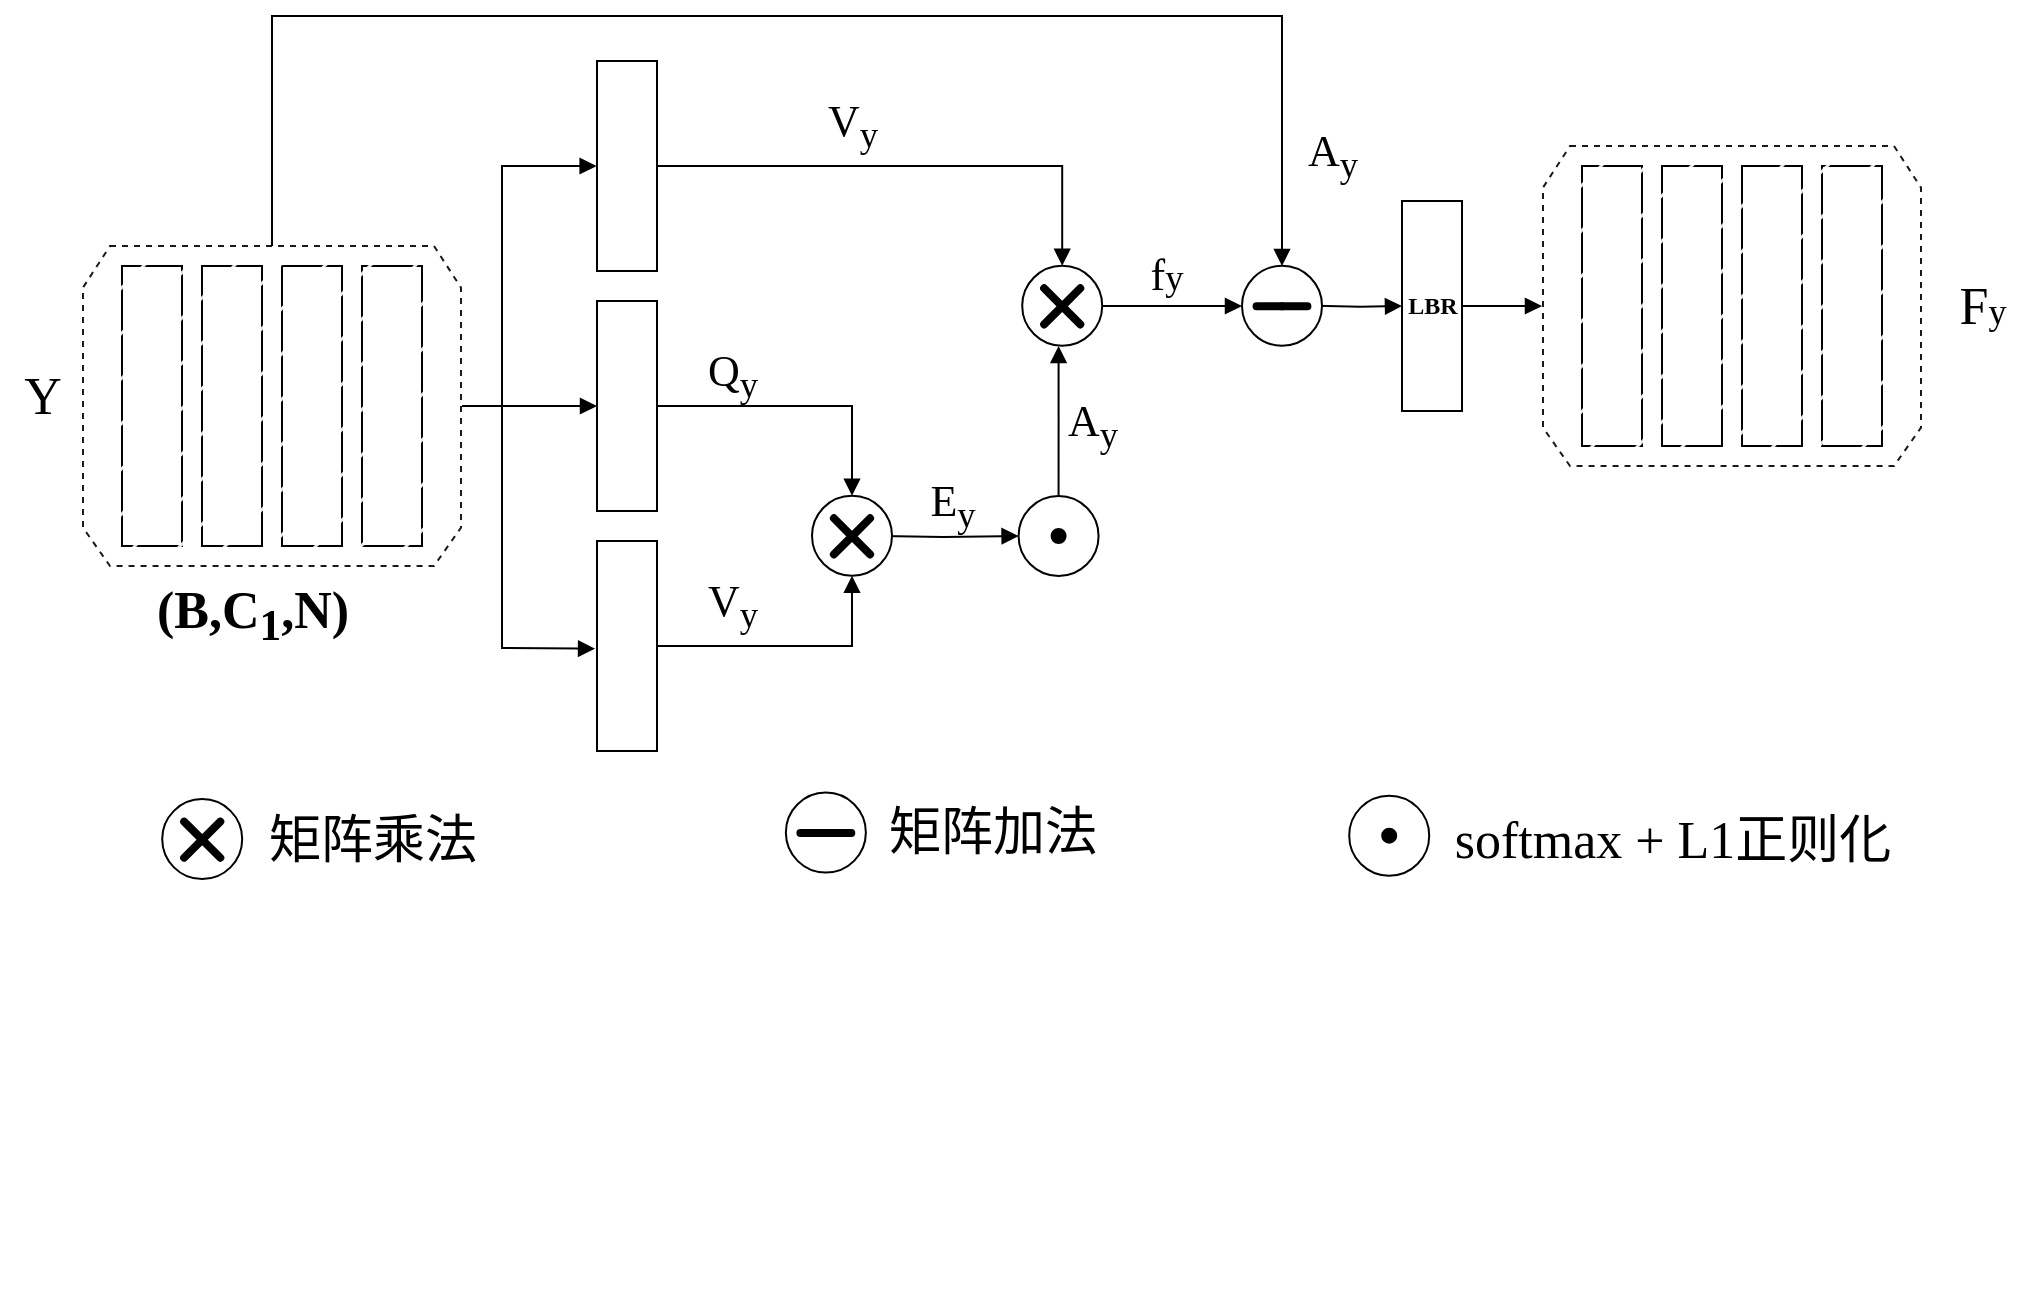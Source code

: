 <mxfile version="20.8.17" type="github">
  <diagram name="第 1 页" id="1EB3_0H8YYV8rfO5gori">
    <mxGraphModel dx="1500" dy="789" grid="1" gridSize="10" guides="1" tooltips="1" connect="1" arrows="1" fold="1" page="1" pageScale="1" pageWidth="827" pageHeight="1169" math="0" shadow="0">
      <root>
        <mxCell id="0" />
        <mxCell id="1" parent="0" />
        <mxCell id="-kPq2Exw5MDwtVTnVc70-168" value="" style="group" parent="1" vertex="1" connectable="0">
          <mxGeometry x="260" y="290" width="1015" height="648.428" as="geometry" />
        </mxCell>
        <mxCell id="y4W07gEEPv4VkjId5-DS-26" value="" style="edgeStyle=none;rounded=0;orthogonalLoop=1;jettySize=auto;html=1;startArrow=none;startFill=0;endArrow=block;endFill=1;fontFamily=Times New Roman;" parent="-kPq2Exw5MDwtVTnVc70-168" target="y4W07gEEPv4VkjId5-DS-14" edge="1">
          <mxGeometry relative="1" as="geometry">
            <mxPoint x="270" y="195" as="sourcePoint" />
            <Array as="points">
              <mxPoint x="230" y="195" />
            </Array>
          </mxGeometry>
        </mxCell>
        <mxCell id="-kPq2Exw5MDwtVTnVc70-380" style="edgeStyle=orthogonalEdgeStyle;rounded=0;orthogonalLoop=1;jettySize=auto;html=1;entryX=0.5;entryY=0;entryDx=0;entryDy=0;fontFamily=宋体;fontSize=26;endArrow=block;endFill=1;" parent="-kPq2Exw5MDwtVTnVc70-168" source="y4W07gEEPv4VkjId5-DS-14" target="-kPq2Exw5MDwtVTnVc70-170" edge="1">
          <mxGeometry relative="1" as="geometry" />
        </mxCell>
        <mxCell id="y4W07gEEPv4VkjId5-DS-14" value="" style="verticalLabelPosition=bottom;verticalAlign=top;html=1;shape=mxgraph.basic.rect;fillColor2=none;strokeWidth=1;size=20;indent=5;fillStyle=auto;rotation=90;fontFamily=Times New Roman;" parent="-kPq2Exw5MDwtVTnVc70-168" vertex="1">
          <mxGeometry x="260" y="180" width="105" height="30" as="geometry" />
        </mxCell>
        <mxCell id="y4W07gEEPv4VkjId5-DS-24" value="" style="verticalLabelPosition=bottom;verticalAlign=top;html=1;shape=mxgraph.basic.rect;fillColor2=none;strokeWidth=1;size=20;indent=5;fillStyle=auto;rotation=90;fontFamily=Times New Roman;" parent="-kPq2Exw5MDwtVTnVc70-168" vertex="1">
          <mxGeometry x="260" y="300" width="105" height="30" as="geometry" />
        </mxCell>
        <mxCell id="y4W07gEEPv4VkjId5-DS-25" value="" style="verticalLabelPosition=bottom;verticalAlign=top;html=1;shape=mxgraph.basic.rect;fillColor2=none;strokeWidth=1;size=20;indent=5;fillStyle=auto;rotation=90;fontFamily=Times New Roman;" parent="-kPq2Exw5MDwtVTnVc70-168" vertex="1">
          <mxGeometry x="260" y="60" width="105" height="30" as="geometry" />
        </mxCell>
        <mxCell id="y4W07gEEPv4VkjId5-DS-27" value="" style="edgeStyle=none;orthogonalLoop=1;jettySize=auto;html=1;rounded=0;startArrow=none;startFill=0;endArrow=block;endFill=1;exitX=0.853;exitY=0.5;exitDx=0;exitDy=0;exitPerimeter=0;entryX=0.5;entryY=1.006;entryDx=0;entryDy=0;entryPerimeter=0;fontFamily=Times New Roman;" parent="-kPq2Exw5MDwtVTnVc70-168" source="y4W07gEEPv4VkjId5-DS-11" target="y4W07gEEPv4VkjId5-DS-25" edge="1">
          <mxGeometry width="80" relative="1" as="geometry">
            <mxPoint x="240" y="195" as="sourcePoint" />
            <mxPoint x="290" y="40" as="targetPoint" />
            <Array as="points">
              <mxPoint x="250" y="195" />
              <mxPoint x="250" y="75" />
            </Array>
          </mxGeometry>
        </mxCell>
        <mxCell id="y4W07gEEPv4VkjId5-DS-28" value="" style="edgeStyle=none;orthogonalLoop=1;jettySize=auto;html=1;rounded=0;startArrow=none;startFill=0;endArrow=block;endFill=1;exitX=0.852;exitY=0.5;exitDx=0;exitDy=0;exitPerimeter=0;entryX=0.513;entryY=1.032;entryDx=0;entryDy=0;entryPerimeter=0;fontFamily=Times New Roman;" parent="-kPq2Exw5MDwtVTnVc70-168" source="y4W07gEEPv4VkjId5-DS-11" target="y4W07gEEPv4VkjId5-DS-24" edge="1">
          <mxGeometry width="80" relative="1" as="geometry">
            <mxPoint x="230" y="194" as="sourcePoint" />
            <mxPoint x="290" y="320" as="targetPoint" />
            <Array as="points">
              <mxPoint x="250" y="195" />
              <mxPoint x="250" y="316" />
            </Array>
          </mxGeometry>
        </mxCell>
        <mxCell id="-kPq2Exw5MDwtVTnVc70-54" style="edgeStyle=orthogonalEdgeStyle;rounded=0;orthogonalLoop=1;jettySize=auto;html=1;entryX=0.5;entryY=0;entryDx=0;entryDy=0;endArrow=block;endFill=1;fontFamily=Times New Roman;" parent="-kPq2Exw5MDwtVTnVc70-168" source="y4W07gEEPv4VkjId5-DS-25" target="-kPq2Exw5MDwtVTnVc70-364" edge="1">
          <mxGeometry relative="1" as="geometry">
            <mxPoint x="528.29" y="125" as="targetPoint" />
          </mxGeometry>
        </mxCell>
        <mxCell id="-kPq2Exw5MDwtVTnVc70-42" value="" style="edgeStyle=orthogonalEdgeStyle;rounded=0;orthogonalLoop=1;jettySize=auto;html=1;endArrow=block;endFill=1;entryX=0.5;entryY=1;entryDx=0;entryDy=0;fontFamily=Times New Roman;" parent="-kPq2Exw5MDwtVTnVc70-168" source="y4W07gEEPv4VkjId5-DS-24" target="-kPq2Exw5MDwtVTnVc70-170" edge="1">
          <mxGeometry relative="1" as="geometry">
            <mxPoint x="420" y="280" as="targetPoint" />
          </mxGeometry>
        </mxCell>
        <mxCell id="-kPq2Exw5MDwtVTnVc70-46" value="" style="group;fontFamily=Times New Roman;" parent="-kPq2Exw5MDwtVTnVc70-168" vertex="1" connectable="0">
          <mxGeometry x="500.004" y="231.714" width="56.569" height="56.569" as="geometry" />
        </mxCell>
        <mxCell id="y4W07gEEPv4VkjId5-DS-44" style="edgeStyle=none;rounded=0;orthogonalLoop=1;jettySize=auto;html=1;exitX=0;exitY=1;exitDx=0;exitDy=0;strokeWidth=3;fontColor=#ffffff;startArrow=none;startFill=0;endArrow=none;endFill=0;fontFamily=Times New Roman;" parent="-kPq2Exw5MDwtVTnVc70-46" edge="1">
          <mxGeometry relative="1" as="geometry">
            <mxPoint x="17.072" y="39.499" as="targetPoint" />
            <Array as="points" />
            <mxPoint x="17.072" y="39.499" as="sourcePoint" />
          </mxGeometry>
        </mxCell>
        <mxCell id="-kPq2Exw5MDwtVTnVc70-16" value="" style="ellipse;whiteSpace=wrap;html=1;fillStyle=auto;strokeColor=#000000;fillColor=#ffffff;rotation=45;fontFamily=Times New Roman;" parent="-kPq2Exw5MDwtVTnVc70-46" vertex="1">
          <mxGeometry x="8.284" y="8.284" width="40" height="40" as="geometry" />
        </mxCell>
        <mxCell id="-kPq2Exw5MDwtVTnVc70-17" style="edgeStyle=none;rounded=0;orthogonalLoop=1;jettySize=auto;html=1;exitX=1;exitY=0;exitDx=0;exitDy=0;strokeWidth=3;fontColor=#ffffff;startArrow=none;startFill=0;endArrow=none;endFill=0;fontFamily=Times New Roman;" parent="-kPq2Exw5MDwtVTnVc70-46" source="-kPq2Exw5MDwtVTnVc70-16" target="-kPq2Exw5MDwtVTnVc70-16" edge="1">
          <mxGeometry relative="1" as="geometry" />
        </mxCell>
        <mxCell id="-kPq2Exw5MDwtVTnVc70-18" style="edgeStyle=none;rounded=0;orthogonalLoop=1;jettySize=auto;html=1;exitX=1;exitY=0;exitDx=0;exitDy=0;strokeWidth=3;fontColor=#ffffff;startArrow=none;startFill=0;endArrow=none;endFill=0;fontFamily=Times New Roman;" parent="-kPq2Exw5MDwtVTnVc70-46" source="-kPq2Exw5MDwtVTnVc70-16" target="-kPq2Exw5MDwtVTnVc70-16" edge="1">
          <mxGeometry relative="1" as="geometry" />
        </mxCell>
        <mxCell id="-kPq2Exw5MDwtVTnVc70-19" style="edgeStyle=none;rounded=0;orthogonalLoop=1;jettySize=auto;html=1;exitX=0;exitY=1;exitDx=0;exitDy=0;strokeWidth=3;fontColor=#ffffff;startArrow=none;startFill=0;endArrow=none;endFill=0;fontFamily=Times New Roman;" parent="-kPq2Exw5MDwtVTnVc70-46" source="-kPq2Exw5MDwtVTnVc70-16" target="-kPq2Exw5MDwtVTnVc70-16" edge="1">
          <mxGeometry relative="1" as="geometry">
            <mxPoint x="108.57" y="-25.43" as="targetPoint" />
            <Array as="points" />
          </mxGeometry>
        </mxCell>
        <mxCell id="-kPq2Exw5MDwtVTnVc70-20" style="edgeStyle=none;rounded=1;orthogonalLoop=1;jettySize=auto;html=1;entryX=0;entryY=1;entryDx=0;entryDy=0;strokeWidth=3;fontColor=#ffffff;startArrow=none;startFill=0;endArrow=none;endFill=0;fontFamily=Times New Roman;" parent="-kPq2Exw5MDwtVTnVc70-46" source="-kPq2Exw5MDwtVTnVc70-16" target="-kPq2Exw5MDwtVTnVc70-16" edge="1">
          <mxGeometry relative="1" as="geometry" />
        </mxCell>
        <mxCell id="-kPq2Exw5MDwtVTnVc70-44" value="" style="ellipse;whiteSpace=wrap;html=1;aspect=fixed;fillColor=#000000;fontFamily=Times New Roman;" parent="-kPq2Exw5MDwtVTnVc70-46" vertex="1">
          <mxGeometry x="24.786" y="24.786" width="7" height="7" as="geometry" />
        </mxCell>
        <mxCell id="-kPq2Exw5MDwtVTnVc70-52" value="" style="edgeStyle=orthogonalEdgeStyle;rounded=0;orthogonalLoop=1;jettySize=auto;html=1;endArrow=block;endFill=1;entryX=0.5;entryY=1;entryDx=0;entryDy=0;fontFamily=Times New Roman;" parent="-kPq2Exw5MDwtVTnVc70-168" source="-kPq2Exw5MDwtVTnVc70-16" edge="1">
          <mxGeometry relative="1" as="geometry">
            <mxPoint x="528.29" y="165" as="targetPoint" />
          </mxGeometry>
        </mxCell>
        <mxCell id="-kPq2Exw5MDwtVTnVc70-53" value="" style="edgeStyle=orthogonalEdgeStyle;rounded=0;orthogonalLoop=1;jettySize=auto;html=1;endArrow=block;endFill=1;entryX=0;entryY=1;entryDx=0;entryDy=0;fontFamily=Times New Roman;" parent="-kPq2Exw5MDwtVTnVc70-168" target="-kPq2Exw5MDwtVTnVc70-16" edge="1">
          <mxGeometry relative="1" as="geometry">
            <mxPoint x="440.0" y="259.999" as="sourcePoint" />
            <mxPoint x="500" y="260" as="targetPoint" />
          </mxGeometry>
        </mxCell>
        <mxCell id="-kPq2Exw5MDwtVTnVc70-67" style="edgeStyle=orthogonalEdgeStyle;rounded=0;orthogonalLoop=1;jettySize=auto;html=1;endArrow=block;endFill=1;fontFamily=Times New Roman;" parent="-kPq2Exw5MDwtVTnVc70-168" edge="1">
          <mxGeometry relative="1" as="geometry">
            <mxPoint x="620" y="145" as="targetPoint" />
            <mxPoint x="548.29" y="145" as="sourcePoint" />
          </mxGeometry>
        </mxCell>
        <mxCell id="-kPq2Exw5MDwtVTnVc70-73" value="" style="group;fillColor=#FFFFFF;fontFamily=Times New Roman;" parent="-kPq2Exw5MDwtVTnVc70-168" vertex="1" connectable="0">
          <mxGeometry x="690" y="92.5" width="50" height="105" as="geometry" />
        </mxCell>
        <mxCell id="-kPq2Exw5MDwtVTnVc70-69" value="" style="verticalLabelPosition=bottom;verticalAlign=top;html=1;shape=mxgraph.basic.rect;fillColor2=none;strokeWidth=1;size=20;indent=5;fillStyle=auto;rotation=90;fontFamily=Times New Roman;" parent="-kPq2Exw5MDwtVTnVc70-73" vertex="1">
          <mxGeometry x="-27.5" y="37.5" width="105" height="30" as="geometry" />
        </mxCell>
        <mxCell id="-kPq2Exw5MDwtVTnVc70-72" value="&lt;b&gt;LBR&lt;/b&gt;" style="text;html=1;align=center;verticalAlign=middle;resizable=0;points=[];autosize=1;strokeColor=none;fillColor=none;fontFamily=Times New Roman;" parent="-kPq2Exw5MDwtVTnVc70-73" vertex="1">
          <mxGeometry y="37.36" width="50" height="30" as="geometry" />
        </mxCell>
        <mxCell id="-kPq2Exw5MDwtVTnVc70-74" style="edgeStyle=orthogonalEdgeStyle;rounded=0;orthogonalLoop=1;jettySize=auto;html=1;endArrow=block;endFill=1;fontFamily=Times New Roman;" parent="-kPq2Exw5MDwtVTnVc70-168" target="-kPq2Exw5MDwtVTnVc70-69" edge="1">
          <mxGeometry relative="1" as="geometry">
            <mxPoint x="657.143" y="144.858" as="sourcePoint" />
          </mxGeometry>
        </mxCell>
        <mxCell id="-kPq2Exw5MDwtVTnVc70-75" value="" style="group;fontFamily=Times New Roman;" parent="-kPq2Exw5MDwtVTnVc70-168" vertex="1" connectable="0">
          <mxGeometry y="115" width="270" height="160" as="geometry" />
        </mxCell>
        <mxCell id="y4W07gEEPv4VkjId5-DS-1" value="" style="rounded=0;whiteSpace=wrap;html=1;strokeColor=#000000;fontFamily=Times New Roman;" parent="-kPq2Exw5MDwtVTnVc70-75" vertex="1">
          <mxGeometry x="60" y="10" width="30" height="140" as="geometry" />
        </mxCell>
        <mxCell id="y4W07gEEPv4VkjId5-DS-2" value="" style="rounded=0;whiteSpace=wrap;html=1;strokeColor=#000000;fontFamily=Times New Roman;" parent="-kPq2Exw5MDwtVTnVc70-75" vertex="1">
          <mxGeometry x="100" y="10" width="30" height="140" as="geometry" />
        </mxCell>
        <mxCell id="y4W07gEEPv4VkjId5-DS-3" value="" style="rounded=0;whiteSpace=wrap;html=1;strokeColor=#000000;fontFamily=Times New Roman;" parent="-kPq2Exw5MDwtVTnVc70-75" vertex="1">
          <mxGeometry x="140" y="10" width="30" height="140" as="geometry" />
        </mxCell>
        <mxCell id="y4W07gEEPv4VkjId5-DS-4" value="" style="rounded=0;whiteSpace=wrap;html=1;strokeColor=#000000;fontFamily=Times New Roman;" parent="-kPq2Exw5MDwtVTnVc70-75" vertex="1">
          <mxGeometry x="180" y="10" width="30" height="140" as="geometry" />
        </mxCell>
        <mxCell id="y4W07gEEPv4VkjId5-DS-11" value="" style="verticalLabelPosition=bottom;verticalAlign=top;html=1;shape=mxgraph.basic.polygon;polyCoords=[[0.2,0],[0.8,0],[0.85,0.13],[0.85,0.88],[0.8,1],[0.2,1],[0.15,0.88],[0.15,0.13]];polyline=0;strokeColor=#000000;dashed=1;opacity=90;fillStyle=hatch;fontFamily=Times New Roman;" parent="-kPq2Exw5MDwtVTnVc70-75" vertex="1">
          <mxGeometry width="270" height="160" as="geometry" />
        </mxCell>
        <mxCell id="-kPq2Exw5MDwtVTnVc70-91" value="&lt;font style=&quot;font-size: 26px;&quot;&gt;Y&lt;/font&gt;" style="text;html=1;align=center;verticalAlign=middle;resizable=0;points=[];autosize=1;strokeColor=none;fillColor=none;fontSize=22;fontFamily=Times New Roman;" parent="-kPq2Exw5MDwtVTnVc70-75" vertex="1">
          <mxGeometry y="55" width="40" height="40" as="geometry" />
        </mxCell>
        <mxCell id="-kPq2Exw5MDwtVTnVc70-68" style="edgeStyle=orthogonalEdgeStyle;rounded=0;orthogonalLoop=1;jettySize=auto;html=1;entryX=0;entryY=0;entryDx=0;entryDy=0;endArrow=block;endFill=1;fontFamily=Times New Roman;" parent="-kPq2Exw5MDwtVTnVc70-168" source="y4W07gEEPv4VkjId5-DS-11" edge="1">
          <mxGeometry relative="1" as="geometry">
            <mxPoint x="640" y="125.0" as="targetPoint" />
            <Array as="points">
              <mxPoint x="135" />
              <mxPoint x="640" />
            </Array>
          </mxGeometry>
        </mxCell>
        <mxCell id="-kPq2Exw5MDwtVTnVc70-85" value="&lt;font style=&quot;font-size: 22px;&quot;&gt;V&lt;sub&gt;y&lt;/sub&gt;&lt;/font&gt;" style="text;html=1;align=center;verticalAlign=middle;resizable=0;points=[];autosize=1;strokeColor=none;fillColor=none;fontFamily=Times New Roman;" parent="-kPq2Exw5MDwtVTnVc70-168" vertex="1">
          <mxGeometry x="400" y="35" width="50" height="40" as="geometry" />
        </mxCell>
        <mxCell id="-kPq2Exw5MDwtVTnVc70-86" value="&lt;font style=&quot;font-size: 22px;&quot;&gt;Q&lt;sub&gt;y&lt;/sub&gt;&lt;/font&gt;" style="text;html=1;align=center;verticalAlign=middle;resizable=0;points=[];autosize=1;strokeColor=none;fillColor=none;fontFamily=Times New Roman;" parent="-kPq2Exw5MDwtVTnVc70-168" vertex="1">
          <mxGeometry x="340" y="160" width="50" height="40" as="geometry" />
        </mxCell>
        <mxCell id="-kPq2Exw5MDwtVTnVc70-87" value="&lt;font style=&quot;font-size: 22px;&quot;&gt;V&lt;sub&gt;y&lt;/sub&gt;&lt;/font&gt;" style="text;html=1;align=center;verticalAlign=middle;resizable=0;points=[];autosize=1;strokeColor=none;fillColor=none;fontFamily=Times New Roman;" parent="-kPq2Exw5MDwtVTnVc70-168" vertex="1">
          <mxGeometry x="340" y="275" width="50" height="40" as="geometry" />
        </mxCell>
        <mxCell id="-kPq2Exw5MDwtVTnVc70-88" value="E&lt;sub&gt;y&lt;/sub&gt;" style="text;html=1;align=center;verticalAlign=middle;resizable=0;points=[];autosize=1;strokeColor=none;fillColor=none;fontSize=22;fontFamily=Times New Roman;" parent="-kPq2Exw5MDwtVTnVc70-168" vertex="1">
          <mxGeometry x="450" y="225" width="50" height="40" as="geometry" />
        </mxCell>
        <mxCell id="-kPq2Exw5MDwtVTnVc70-89" value="A&lt;sub&gt;y&lt;/sub&gt;" style="text;html=1;align=center;verticalAlign=middle;resizable=0;points=[];autosize=1;strokeColor=none;fillColor=none;fontSize=22;fontFamily=Times New Roman;" parent="-kPq2Exw5MDwtVTnVc70-168" vertex="1">
          <mxGeometry x="520" y="185" width="50" height="40" as="geometry" />
        </mxCell>
        <mxCell id="-kPq2Exw5MDwtVTnVc70-90" value="f&lt;span style=&quot;font-size: 18.333px;&quot;&gt;y&lt;/span&gt;" style="text;html=1;align=center;verticalAlign=middle;resizable=0;points=[];autosize=1;strokeColor=none;fillColor=none;fontSize=22;fontFamily=Times New Roman;" parent="-kPq2Exw5MDwtVTnVc70-168" vertex="1">
          <mxGeometry x="561.57" y="110" width="40" height="40" as="geometry" />
        </mxCell>
        <mxCell id="-kPq2Exw5MDwtVTnVc70-102" value="&lt;b&gt;(B,C&lt;sub&gt;1&lt;/sub&gt;,N)&lt;/b&gt;" style="text;html=1;align=center;verticalAlign=middle;resizable=0;points=[];autosize=1;strokeColor=none;fillColor=none;fontSize=26;fontFamily=Times New Roman;" parent="-kPq2Exw5MDwtVTnVc70-168" vertex="1">
          <mxGeometry x="65" y="275" width="120" height="50" as="geometry" />
        </mxCell>
        <mxCell id="-kPq2Exw5MDwtVTnVc70-103" value="" style="group;fontFamily=Times New Roman;" parent="-kPq2Exw5MDwtVTnVc70-168" vertex="1" connectable="0">
          <mxGeometry x="730" y="65" width="285" height="160" as="geometry" />
        </mxCell>
        <mxCell id="-kPq2Exw5MDwtVTnVc70-76" value="" style="group;fontFamily=Times New Roman;" parent="-kPq2Exw5MDwtVTnVc70-103" vertex="1" connectable="0">
          <mxGeometry width="285" height="160" as="geometry" />
        </mxCell>
        <mxCell id="-kPq2Exw5MDwtVTnVc70-77" value="" style="rounded=0;whiteSpace=wrap;html=1;strokeColor=#000000;fontFamily=Times New Roman;" parent="-kPq2Exw5MDwtVTnVc70-76" vertex="1">
          <mxGeometry x="60" y="10" width="30" height="140" as="geometry" />
        </mxCell>
        <mxCell id="-kPq2Exw5MDwtVTnVc70-78" value="" style="rounded=0;whiteSpace=wrap;html=1;strokeColor=#000000;fontFamily=Times New Roman;" parent="-kPq2Exw5MDwtVTnVc70-76" vertex="1">
          <mxGeometry x="100" y="10" width="30" height="140" as="geometry" />
        </mxCell>
        <mxCell id="-kPq2Exw5MDwtVTnVc70-79" value="" style="rounded=0;whiteSpace=wrap;html=1;strokeColor=#000000;fontFamily=Times New Roman;" parent="-kPq2Exw5MDwtVTnVc70-76" vertex="1">
          <mxGeometry x="140" y="10" width="30" height="140" as="geometry" />
        </mxCell>
        <mxCell id="-kPq2Exw5MDwtVTnVc70-80" value="" style="rounded=0;whiteSpace=wrap;html=1;strokeColor=#000000;fontFamily=Times New Roman;" parent="-kPq2Exw5MDwtVTnVc70-76" vertex="1">
          <mxGeometry x="180" y="10" width="30" height="140" as="geometry" />
        </mxCell>
        <mxCell id="-kPq2Exw5MDwtVTnVc70-81" value="" style="verticalLabelPosition=bottom;verticalAlign=top;html=1;shape=mxgraph.basic.polygon;polyCoords=[[0.2,0],[0.8,0],[0.85,0.13],[0.85,0.88],[0.8,1],[0.2,1],[0.15,0.88],[0.15,0.13]];polyline=0;strokeColor=#000000;dashed=1;opacity=90;fillStyle=hatch;fontFamily=Times New Roman;" parent="-kPq2Exw5MDwtVTnVc70-76" vertex="1">
          <mxGeometry width="270" height="160" as="geometry" />
        </mxCell>
        <mxCell id="-kPq2Exw5MDwtVTnVc70-92" value="&lt;span style=&quot;font-size: 26px;&quot;&gt;F&lt;/span&gt;&lt;span style=&quot;font-size: 18.056px;&quot;&gt;y&lt;/span&gt;" style="text;html=1;align=center;verticalAlign=middle;resizable=0;points=[];autosize=1;strokeColor=none;fillColor=none;fontSize=22;fontFamily=Times New Roman;" parent="-kPq2Exw5MDwtVTnVc70-76" vertex="1">
          <mxGeometry x="235" y="60" width="50" height="40" as="geometry" />
        </mxCell>
        <mxCell id="-kPq2Exw5MDwtVTnVc70-105" style="edgeStyle=orthogonalEdgeStyle;rounded=0;orthogonalLoop=1;jettySize=auto;html=1;fontSize=26;endArrow=block;endFill=1;fontFamily=Times New Roman;" parent="-kPq2Exw5MDwtVTnVc70-168" source="-kPq2Exw5MDwtVTnVc70-69" edge="1">
          <mxGeometry relative="1" as="geometry">
            <mxPoint x="770" y="145" as="targetPoint" />
          </mxGeometry>
        </mxCell>
        <mxCell id="-kPq2Exw5MDwtVTnVc70-219" value="" style="group" parent="-kPq2Exw5MDwtVTnVc70-168" vertex="1" connectable="0">
          <mxGeometry x="404.898" y="239.79" width="40.206" height="40.206" as="geometry" />
        </mxCell>
        <mxCell id="-kPq2Exw5MDwtVTnVc70-170" value="" style="ellipse;whiteSpace=wrap;html=1;fillStyle=auto;strokeColor=#000000;fillColor=#ffffff;fontFamily=Times New Roman;container=0;" parent="-kPq2Exw5MDwtVTnVc70-219" vertex="1">
          <mxGeometry x="0.102" y="0.1" width="40" height="40" as="geometry" />
        </mxCell>
        <mxCell id="-kPq2Exw5MDwtVTnVc70-171" style="edgeStyle=none;rounded=0;orthogonalLoop=1;jettySize=auto;html=1;exitX=1;exitY=0;exitDx=0;exitDy=0;strokeWidth=3;fontColor=#ffffff;startArrow=none;startFill=0;endArrow=none;endFill=0;fontFamily=Times New Roman;" parent="-kPq2Exw5MDwtVTnVc70-219" source="-kPq2Exw5MDwtVTnVc70-170" target="-kPq2Exw5MDwtVTnVc70-170" edge="1">
          <mxGeometry relative="1" as="geometry" />
        </mxCell>
        <mxCell id="-kPq2Exw5MDwtVTnVc70-172" style="edgeStyle=none;rounded=0;orthogonalLoop=1;jettySize=auto;html=1;exitX=1;exitY=0;exitDx=0;exitDy=0;strokeWidth=3;fontColor=#ffffff;startArrow=none;startFill=0;endArrow=none;endFill=0;fontFamily=Times New Roman;" parent="-kPq2Exw5MDwtVTnVc70-219" source="-kPq2Exw5MDwtVTnVc70-170" target="-kPq2Exw5MDwtVTnVc70-170" edge="1">
          <mxGeometry relative="1" as="geometry" />
        </mxCell>
        <mxCell id="-kPq2Exw5MDwtVTnVc70-173" style="edgeStyle=none;rounded=0;orthogonalLoop=1;jettySize=auto;html=1;exitX=0;exitY=1;exitDx=0;exitDy=0;strokeWidth=3;fontColor=#ffffff;startArrow=none;startFill=0;endArrow=none;endFill=0;fontFamily=Times New Roman;" parent="-kPq2Exw5MDwtVTnVc70-219" source="-kPq2Exw5MDwtVTnVc70-170" target="-kPq2Exw5MDwtVTnVc70-170" edge="1">
          <mxGeometry relative="1" as="geometry">
            <mxPoint x="45.816" y="2.957" as="targetPoint" />
            <Array as="points" />
          </mxGeometry>
        </mxCell>
        <mxCell id="-kPq2Exw5MDwtVTnVc70-174" style="edgeStyle=none;rounded=1;orthogonalLoop=1;jettySize=auto;html=1;entryX=0;entryY=1;entryDx=0;entryDy=0;strokeWidth=3;fontColor=#ffffff;startArrow=none;startFill=0;endArrow=none;endFill=0;fontFamily=Times New Roman;" parent="-kPq2Exw5MDwtVTnVc70-219" source="-kPq2Exw5MDwtVTnVc70-170" target="-kPq2Exw5MDwtVTnVc70-170" edge="1">
          <mxGeometry relative="1" as="geometry" />
        </mxCell>
        <mxCell id="-kPq2Exw5MDwtVTnVc70-217" value="" style="group;rotation=45;" parent="-kPq2Exw5MDwtVTnVc70-219" vertex="1" connectable="0">
          <mxGeometry x="5.888" y="5.888" width="28.43" height="28.43" as="geometry" />
        </mxCell>
        <mxCell id="-kPq2Exw5MDwtVTnVc70-211" value="" style="group;rotation=45;" parent="-kPq2Exw5MDwtVTnVc70-217" vertex="1" connectable="0">
          <mxGeometry x="13" width="3" height="28.43" as="geometry" />
        </mxCell>
        <mxCell id="-kPq2Exw5MDwtVTnVc70-212" value="" style="shape=delay;whiteSpace=wrap;html=1;fontFamily=宋体;fontSize=26;fillColor=#000000;rotation=135;container=0;" parent="-kPq2Exw5MDwtVTnVc70-211" vertex="1">
          <mxGeometry x="-11" y="18" width="14.43" height="3" as="geometry" />
        </mxCell>
        <mxCell id="-kPq2Exw5MDwtVTnVc70-213" value="" style="shape=delay;whiteSpace=wrap;html=1;fontFamily=宋体;fontSize=26;fillColor=#000000;rotation=135;container=0;flipH=1;" parent="-kPq2Exw5MDwtVTnVc70-211" vertex="1">
          <mxGeometry x="-1" y="8" width="14.43" height="3" as="geometry" />
        </mxCell>
        <mxCell id="-kPq2Exw5MDwtVTnVc70-214" value="" style="group;rotation=135;" parent="-kPq2Exw5MDwtVTnVc70-217" vertex="1" connectable="0">
          <mxGeometry x="13" width="3" height="28.43" as="geometry" />
        </mxCell>
        <mxCell id="-kPq2Exw5MDwtVTnVc70-215" value="" style="shape=delay;whiteSpace=wrap;html=1;fontFamily=宋体;fontSize=26;fillColor=#000000;rotation=225;container=0;" parent="-kPq2Exw5MDwtVTnVc70-214" vertex="1">
          <mxGeometry x="-11" y="8" width="14.43" height="3" as="geometry" />
        </mxCell>
        <mxCell id="-kPq2Exw5MDwtVTnVc70-216" value="" style="shape=delay;whiteSpace=wrap;html=1;fontFamily=宋体;fontSize=26;fillColor=#000000;rotation=225;container=0;flipH=1;" parent="-kPq2Exw5MDwtVTnVc70-214" vertex="1">
          <mxGeometry x="-1" y="18" width="14.43" height="3" as="geometry" />
        </mxCell>
        <mxCell id="-kPq2Exw5MDwtVTnVc70-362" value="A&lt;sub&gt;y&lt;/sub&gt;" style="text;html=1;align=center;verticalAlign=middle;resizable=0;points=[];autosize=1;strokeColor=none;fillColor=none;fontSize=22;fontFamily=Times New Roman;" parent="-kPq2Exw5MDwtVTnVc70-168" vertex="1">
          <mxGeometry x="640" y="50" width="50" height="40" as="geometry" />
        </mxCell>
        <mxCell id="-kPq2Exw5MDwtVTnVc70-363" value="" style="group" parent="-kPq2Exw5MDwtVTnVc70-168" vertex="1" connectable="0">
          <mxGeometry x="509.998" y="124.79" width="40.206" height="40.206" as="geometry" />
        </mxCell>
        <mxCell id="-kPq2Exw5MDwtVTnVc70-364" value="" style="ellipse;whiteSpace=wrap;html=1;fillStyle=auto;strokeColor=#000000;fillColor=#ffffff;fontFamily=Times New Roman;container=0;" parent="-kPq2Exw5MDwtVTnVc70-363" vertex="1">
          <mxGeometry x="0.102" y="0.1" width="40" height="40" as="geometry" />
        </mxCell>
        <mxCell id="-kPq2Exw5MDwtVTnVc70-365" style="edgeStyle=none;rounded=0;orthogonalLoop=1;jettySize=auto;html=1;exitX=1;exitY=0;exitDx=0;exitDy=0;strokeWidth=3;fontColor=#ffffff;startArrow=none;startFill=0;endArrow=none;endFill=0;fontFamily=Times New Roman;" parent="-kPq2Exw5MDwtVTnVc70-363" source="-kPq2Exw5MDwtVTnVc70-364" target="-kPq2Exw5MDwtVTnVc70-364" edge="1">
          <mxGeometry relative="1" as="geometry" />
        </mxCell>
        <mxCell id="-kPq2Exw5MDwtVTnVc70-366" style="edgeStyle=none;rounded=0;orthogonalLoop=1;jettySize=auto;html=1;exitX=1;exitY=0;exitDx=0;exitDy=0;strokeWidth=3;fontColor=#ffffff;startArrow=none;startFill=0;endArrow=none;endFill=0;fontFamily=Times New Roman;" parent="-kPq2Exw5MDwtVTnVc70-363" source="-kPq2Exw5MDwtVTnVc70-364" target="-kPq2Exw5MDwtVTnVc70-364" edge="1">
          <mxGeometry relative="1" as="geometry" />
        </mxCell>
        <mxCell id="-kPq2Exw5MDwtVTnVc70-367" style="edgeStyle=none;rounded=0;orthogonalLoop=1;jettySize=auto;html=1;exitX=0;exitY=1;exitDx=0;exitDy=0;strokeWidth=3;fontColor=#ffffff;startArrow=none;startFill=0;endArrow=none;endFill=0;fontFamily=Times New Roman;" parent="-kPq2Exw5MDwtVTnVc70-363" source="-kPq2Exw5MDwtVTnVc70-364" target="-kPq2Exw5MDwtVTnVc70-364" edge="1">
          <mxGeometry relative="1" as="geometry">
            <mxPoint x="45.816" y="2.957" as="targetPoint" />
            <Array as="points" />
          </mxGeometry>
        </mxCell>
        <mxCell id="-kPq2Exw5MDwtVTnVc70-368" style="edgeStyle=none;rounded=1;orthogonalLoop=1;jettySize=auto;html=1;entryX=0;entryY=1;entryDx=0;entryDy=0;strokeWidth=3;fontColor=#ffffff;startArrow=none;startFill=0;endArrow=none;endFill=0;fontFamily=Times New Roman;" parent="-kPq2Exw5MDwtVTnVc70-363" source="-kPq2Exw5MDwtVTnVc70-364" target="-kPq2Exw5MDwtVTnVc70-364" edge="1">
          <mxGeometry relative="1" as="geometry" />
        </mxCell>
        <mxCell id="-kPq2Exw5MDwtVTnVc70-369" value="" style="group;rotation=45;" parent="-kPq2Exw5MDwtVTnVc70-363" vertex="1" connectable="0">
          <mxGeometry x="5.888" y="5.888" width="28.43" height="28.43" as="geometry" />
        </mxCell>
        <mxCell id="-kPq2Exw5MDwtVTnVc70-370" value="" style="group;rotation=45;" parent="-kPq2Exw5MDwtVTnVc70-369" vertex="1" connectable="0">
          <mxGeometry x="13" width="3" height="28.43" as="geometry" />
        </mxCell>
        <mxCell id="-kPq2Exw5MDwtVTnVc70-371" value="" style="shape=delay;whiteSpace=wrap;html=1;fontFamily=宋体;fontSize=26;fillColor=#000000;rotation=135;container=0;" parent="-kPq2Exw5MDwtVTnVc70-370" vertex="1">
          <mxGeometry x="-11" y="18" width="14.43" height="3" as="geometry" />
        </mxCell>
        <mxCell id="-kPq2Exw5MDwtVTnVc70-372" value="" style="shape=delay;whiteSpace=wrap;html=1;fontFamily=宋体;fontSize=26;fillColor=#000000;rotation=135;container=0;flipH=1;" parent="-kPq2Exw5MDwtVTnVc70-370" vertex="1">
          <mxGeometry x="-1" y="8" width="14.43" height="3" as="geometry" />
        </mxCell>
        <mxCell id="-kPq2Exw5MDwtVTnVc70-373" value="" style="group;rotation=135;" parent="-kPq2Exw5MDwtVTnVc70-369" vertex="1" connectable="0">
          <mxGeometry x="13" width="3" height="28.43" as="geometry" />
        </mxCell>
        <mxCell id="-kPq2Exw5MDwtVTnVc70-374" value="" style="shape=delay;whiteSpace=wrap;html=1;fontFamily=宋体;fontSize=26;fillColor=#000000;rotation=225;container=0;" parent="-kPq2Exw5MDwtVTnVc70-373" vertex="1">
          <mxGeometry x="-11" y="8" width="14.43" height="3" as="geometry" />
        </mxCell>
        <mxCell id="-kPq2Exw5MDwtVTnVc70-375" value="" style="shape=delay;whiteSpace=wrap;html=1;fontFamily=宋体;fontSize=26;fillColor=#000000;rotation=225;container=0;flipH=1;" parent="-kPq2Exw5MDwtVTnVc70-373" vertex="1">
          <mxGeometry x="-1" y="18" width="14.43" height="3" as="geometry" />
        </mxCell>
        <mxCell id="-kPq2Exw5MDwtVTnVc70-381" value="" style="group" parent="-kPq2Exw5MDwtVTnVc70-168" vertex="1" connectable="0">
          <mxGeometry x="620" y="124.89" width="40" height="40" as="geometry" />
        </mxCell>
        <mxCell id="-kPq2Exw5MDwtVTnVc70-382" value="" style="ellipse;whiteSpace=wrap;html=1;fillStyle=auto;strokeColor=#000000;fillColor=#ffffff;fontFamily=Times New Roman;container=0;" parent="-kPq2Exw5MDwtVTnVc70-381" vertex="1">
          <mxGeometry width="40" height="40" as="geometry" />
        </mxCell>
        <mxCell id="-kPq2Exw5MDwtVTnVc70-383" style="edgeStyle=none;rounded=0;orthogonalLoop=1;jettySize=auto;html=1;exitX=1;exitY=0;exitDx=0;exitDy=0;strokeWidth=3;fontColor=#ffffff;startArrow=none;startFill=0;endArrow=none;endFill=0;fontFamily=Times New Roman;" parent="-kPq2Exw5MDwtVTnVc70-381" source="-kPq2Exw5MDwtVTnVc70-382" target="-kPq2Exw5MDwtVTnVc70-382" edge="1">
          <mxGeometry relative="1" as="geometry" />
        </mxCell>
        <mxCell id="-kPq2Exw5MDwtVTnVc70-384" style="edgeStyle=none;rounded=0;orthogonalLoop=1;jettySize=auto;html=1;exitX=1;exitY=0;exitDx=0;exitDy=0;strokeWidth=3;fontColor=#ffffff;startArrow=none;startFill=0;endArrow=none;endFill=0;fontFamily=Times New Roman;" parent="-kPq2Exw5MDwtVTnVc70-381" source="-kPq2Exw5MDwtVTnVc70-382" target="-kPq2Exw5MDwtVTnVc70-382" edge="1">
          <mxGeometry relative="1" as="geometry" />
        </mxCell>
        <mxCell id="-kPq2Exw5MDwtVTnVc70-385" style="edgeStyle=none;rounded=0;orthogonalLoop=1;jettySize=auto;html=1;exitX=0;exitY=1;exitDx=0;exitDy=0;strokeWidth=3;fontColor=#ffffff;startArrow=none;startFill=0;endArrow=none;endFill=0;fontFamily=Times New Roman;" parent="-kPq2Exw5MDwtVTnVc70-381" source="-kPq2Exw5MDwtVTnVc70-382" target="-kPq2Exw5MDwtVTnVc70-382" edge="1">
          <mxGeometry relative="1" as="geometry">
            <mxPoint x="-319.286" y="-317.143" as="targetPoint" />
            <Array as="points" />
          </mxGeometry>
        </mxCell>
        <mxCell id="-kPq2Exw5MDwtVTnVc70-386" style="edgeStyle=none;rounded=1;orthogonalLoop=1;jettySize=auto;html=1;entryX=0;entryY=1;entryDx=0;entryDy=0;strokeWidth=3;fontColor=#ffffff;startArrow=none;startFill=0;endArrow=none;endFill=0;fontFamily=Times New Roman;" parent="-kPq2Exw5MDwtVTnVc70-381" source="-kPq2Exw5MDwtVTnVc70-382" target="-kPq2Exw5MDwtVTnVc70-382" edge="1">
          <mxGeometry relative="1" as="geometry" />
        </mxCell>
        <mxCell id="-kPq2Exw5MDwtVTnVc70-387" value="" style="group;rotation=90;" parent="-kPq2Exw5MDwtVTnVc70-381" vertex="1" connectable="0">
          <mxGeometry x="18.781" y="5.778" width="3" height="28.43" as="geometry" />
        </mxCell>
        <mxCell id="-kPq2Exw5MDwtVTnVc70-388" value="" style="shape=delay;whiteSpace=wrap;html=1;fontFamily=宋体;fontSize=26;fillColor=#000000;rotation=180;container=0;" parent="-kPq2Exw5MDwtVTnVc70-387" vertex="1">
          <mxGeometry x="-13" y="13" width="14.43" height="3" as="geometry" />
        </mxCell>
        <mxCell id="-kPq2Exw5MDwtVTnVc70-389" value="" style="shape=delay;whiteSpace=wrap;html=1;fontFamily=宋体;fontSize=26;fillColor=#000000;rotation=180;container=0;flipH=1;" parent="-kPq2Exw5MDwtVTnVc70-387" vertex="1">
          <mxGeometry x="1" y="13" width="14.43" height="3" as="geometry" />
        </mxCell>
        <mxCell id="-kPq2Exw5MDwtVTnVc70-144" value="&lt;font face=&quot;宋体&quot;&gt;矩阵乘法&lt;/font&gt;" style="text;html=1;align=center;verticalAlign=middle;resizable=0;points=[];autosize=1;strokeColor=none;fillColor=none;fontSize=26;fontFamily=Times New Roman;" parent="-kPq2Exw5MDwtVTnVc70-168" vertex="1">
          <mxGeometry x="120.21" y="386.56" width="130" height="50" as="geometry" />
        </mxCell>
        <mxCell id="-kPq2Exw5MDwtVTnVc70-167" value="" style="group" parent="-kPq2Exw5MDwtVTnVc70-168" vertex="1" connectable="0">
          <mxGeometry x="391.926" y="379.996" width="168.284" height="56.569" as="geometry" />
        </mxCell>
        <mxCell id="-kPq2Exw5MDwtVTnVc70-156" value="&lt;font face=&quot;宋体&quot;&gt;矩阵加法&lt;/font&gt;" style="text;html=1;align=center;verticalAlign=middle;resizable=0;points=[];autosize=1;strokeColor=none;fillColor=none;fontSize=26;fontFamily=Times New Roman;" parent="-kPq2Exw5MDwtVTnVc70-167" vertex="1">
          <mxGeometry x="38.284" y="3.284" width="130" height="50" as="geometry" />
        </mxCell>
        <mxCell id="-kPq2Exw5MDwtVTnVc70-390" value="" style="group" parent="-kPq2Exw5MDwtVTnVc70-167" vertex="1" connectable="0">
          <mxGeometry x="0.004" y="8.284" width="40" height="40" as="geometry" />
        </mxCell>
        <mxCell id="-kPq2Exw5MDwtVTnVc70-391" value="" style="ellipse;whiteSpace=wrap;html=1;fillStyle=auto;strokeColor=#000000;fillColor=#ffffff;fontFamily=Times New Roman;container=0;" parent="-kPq2Exw5MDwtVTnVc70-390" vertex="1">
          <mxGeometry width="40" height="40" as="geometry" />
        </mxCell>
        <mxCell id="-kPq2Exw5MDwtVTnVc70-392" style="edgeStyle=none;rounded=0;orthogonalLoop=1;jettySize=auto;html=1;exitX=1;exitY=0;exitDx=0;exitDy=0;strokeWidth=3;fontColor=#ffffff;startArrow=none;startFill=0;endArrow=none;endFill=0;fontFamily=Times New Roman;" parent="-kPq2Exw5MDwtVTnVc70-390" source="-kPq2Exw5MDwtVTnVc70-391" target="-kPq2Exw5MDwtVTnVc70-391" edge="1">
          <mxGeometry relative="1" as="geometry" />
        </mxCell>
        <mxCell id="-kPq2Exw5MDwtVTnVc70-393" style="edgeStyle=none;rounded=0;orthogonalLoop=1;jettySize=auto;html=1;exitX=1;exitY=0;exitDx=0;exitDy=0;strokeWidth=3;fontColor=#ffffff;startArrow=none;startFill=0;endArrow=none;endFill=0;fontFamily=Times New Roman;" parent="-kPq2Exw5MDwtVTnVc70-390" source="-kPq2Exw5MDwtVTnVc70-391" target="-kPq2Exw5MDwtVTnVc70-391" edge="1">
          <mxGeometry relative="1" as="geometry" />
        </mxCell>
        <mxCell id="-kPq2Exw5MDwtVTnVc70-394" style="edgeStyle=none;rounded=0;orthogonalLoop=1;jettySize=auto;html=1;exitX=0;exitY=1;exitDx=0;exitDy=0;strokeWidth=3;fontColor=#ffffff;startArrow=none;startFill=0;endArrow=none;endFill=0;fontFamily=Times New Roman;" parent="-kPq2Exw5MDwtVTnVc70-390" source="-kPq2Exw5MDwtVTnVc70-391" target="-kPq2Exw5MDwtVTnVc70-391" edge="1">
          <mxGeometry relative="1" as="geometry">
            <mxPoint x="-319.286" y="-317.143" as="targetPoint" />
            <Array as="points" />
          </mxGeometry>
        </mxCell>
        <mxCell id="-kPq2Exw5MDwtVTnVc70-395" style="edgeStyle=none;rounded=1;orthogonalLoop=1;jettySize=auto;html=1;entryX=0;entryY=1;entryDx=0;entryDy=0;strokeWidth=3;fontColor=#ffffff;startArrow=none;startFill=0;endArrow=none;endFill=0;fontFamily=Times New Roman;" parent="-kPq2Exw5MDwtVTnVc70-390" source="-kPq2Exw5MDwtVTnVc70-391" target="-kPq2Exw5MDwtVTnVc70-391" edge="1">
          <mxGeometry relative="1" as="geometry" />
        </mxCell>
        <mxCell id="-kPq2Exw5MDwtVTnVc70-396" value="" style="group;rotation=90;" parent="-kPq2Exw5MDwtVTnVc70-390" vertex="1" connectable="0">
          <mxGeometry x="18.781" y="5.778" width="3" height="28.43" as="geometry" />
        </mxCell>
        <mxCell id="-kPq2Exw5MDwtVTnVc70-397" value="" style="shape=delay;whiteSpace=wrap;html=1;fontFamily=宋体;fontSize=26;fillColor=#000000;rotation=180;container=0;" parent="-kPq2Exw5MDwtVTnVc70-396" vertex="1">
          <mxGeometry x="-13" y="13" width="14.43" height="3" as="geometry" />
        </mxCell>
        <mxCell id="-kPq2Exw5MDwtVTnVc70-398" value="" style="shape=delay;whiteSpace=wrap;html=1;fontFamily=宋体;fontSize=26;fillColor=#000000;rotation=180;container=0;flipH=1;" parent="-kPq2Exw5MDwtVTnVc70-396" vertex="1">
          <mxGeometry x="1" y="13" width="14.43" height="3" as="geometry" />
        </mxCell>
        <mxCell id="-kPq2Exw5MDwtVTnVc70-157" value="" style="group;fontFamily=Times New Roman;" parent="-kPq2Exw5MDwtVTnVc70-168" vertex="1" connectable="0">
          <mxGeometry x="665.314" y="381.564" width="56.569" height="56.569" as="geometry" />
        </mxCell>
        <mxCell id="-kPq2Exw5MDwtVTnVc70-158" style="edgeStyle=none;rounded=0;orthogonalLoop=1;jettySize=auto;html=1;exitX=0;exitY=1;exitDx=0;exitDy=0;strokeWidth=3;fontColor=#ffffff;startArrow=none;startFill=0;endArrow=none;endFill=0;fontFamily=Times New Roman;" parent="-kPq2Exw5MDwtVTnVc70-157" edge="1">
          <mxGeometry relative="1" as="geometry">
            <mxPoint x="17.072" y="39.499" as="targetPoint" />
            <Array as="points" />
            <mxPoint x="17.072" y="39.499" as="sourcePoint" />
          </mxGeometry>
        </mxCell>
        <mxCell id="-kPq2Exw5MDwtVTnVc70-159" value="" style="ellipse;whiteSpace=wrap;html=1;fillStyle=auto;strokeColor=#000000;fillColor=#ffffff;rotation=45;fontFamily=Times New Roman;" parent="-kPq2Exw5MDwtVTnVc70-157" vertex="1">
          <mxGeometry x="8.284" y="8.284" width="40" height="40" as="geometry" />
        </mxCell>
        <mxCell id="-kPq2Exw5MDwtVTnVc70-160" style="edgeStyle=none;rounded=0;orthogonalLoop=1;jettySize=auto;html=1;exitX=1;exitY=0;exitDx=0;exitDy=0;strokeWidth=3;fontColor=#ffffff;startArrow=none;startFill=0;endArrow=none;endFill=0;fontFamily=Times New Roman;" parent="-kPq2Exw5MDwtVTnVc70-157" source="-kPq2Exw5MDwtVTnVc70-159" target="-kPq2Exw5MDwtVTnVc70-159" edge="1">
          <mxGeometry relative="1" as="geometry" />
        </mxCell>
        <mxCell id="-kPq2Exw5MDwtVTnVc70-161" style="edgeStyle=none;rounded=0;orthogonalLoop=1;jettySize=auto;html=1;exitX=1;exitY=0;exitDx=0;exitDy=0;strokeWidth=3;fontColor=#ffffff;startArrow=none;startFill=0;endArrow=none;endFill=0;fontFamily=Times New Roman;" parent="-kPq2Exw5MDwtVTnVc70-157" source="-kPq2Exw5MDwtVTnVc70-159" target="-kPq2Exw5MDwtVTnVc70-159" edge="1">
          <mxGeometry relative="1" as="geometry" />
        </mxCell>
        <mxCell id="-kPq2Exw5MDwtVTnVc70-162" style="edgeStyle=none;rounded=0;orthogonalLoop=1;jettySize=auto;html=1;exitX=0;exitY=1;exitDx=0;exitDy=0;strokeWidth=3;fontColor=#ffffff;startArrow=none;startFill=0;endArrow=none;endFill=0;fontFamily=Times New Roman;" parent="-kPq2Exw5MDwtVTnVc70-157" source="-kPq2Exw5MDwtVTnVc70-159" target="-kPq2Exw5MDwtVTnVc70-159" edge="1">
          <mxGeometry relative="1" as="geometry">
            <mxPoint x="108.57" y="-25.43" as="targetPoint" />
            <Array as="points" />
          </mxGeometry>
        </mxCell>
        <mxCell id="-kPq2Exw5MDwtVTnVc70-163" style="edgeStyle=none;rounded=1;orthogonalLoop=1;jettySize=auto;html=1;entryX=0;entryY=1;entryDx=0;entryDy=0;strokeWidth=3;fontColor=#ffffff;startArrow=none;startFill=0;endArrow=none;endFill=0;fontFamily=Times New Roman;" parent="-kPq2Exw5MDwtVTnVc70-157" source="-kPq2Exw5MDwtVTnVc70-159" target="-kPq2Exw5MDwtVTnVc70-159" edge="1">
          <mxGeometry relative="1" as="geometry" />
        </mxCell>
        <mxCell id="-kPq2Exw5MDwtVTnVc70-164" value="" style="ellipse;whiteSpace=wrap;html=1;aspect=fixed;fillColor=#000000;fontFamily=Times New Roman;" parent="-kPq2Exw5MDwtVTnVc70-157" vertex="1">
          <mxGeometry x="24.786" y="24.786" width="7" height="7" as="geometry" />
        </mxCell>
        <mxCell id="-kPq2Exw5MDwtVTnVc70-411" value="" style="group" parent="-kPq2Exw5MDwtVTnVc70-168" vertex="1" connectable="0">
          <mxGeometry x="80.0" y="391.46" width="40.206" height="40.206" as="geometry" />
        </mxCell>
        <mxCell id="-kPq2Exw5MDwtVTnVc70-412" value="" style="ellipse;whiteSpace=wrap;html=1;fillStyle=auto;strokeColor=#000000;fillColor=#ffffff;fontFamily=Times New Roman;container=0;" parent="-kPq2Exw5MDwtVTnVc70-411" vertex="1">
          <mxGeometry x="0.102" y="0.1" width="40" height="40" as="geometry" />
        </mxCell>
        <mxCell id="-kPq2Exw5MDwtVTnVc70-413" style="edgeStyle=none;rounded=0;orthogonalLoop=1;jettySize=auto;html=1;exitX=1;exitY=0;exitDx=0;exitDy=0;strokeWidth=3;fontColor=#ffffff;startArrow=none;startFill=0;endArrow=none;endFill=0;fontFamily=Times New Roman;" parent="-kPq2Exw5MDwtVTnVc70-411" source="-kPq2Exw5MDwtVTnVc70-412" target="-kPq2Exw5MDwtVTnVc70-412" edge="1">
          <mxGeometry relative="1" as="geometry" />
        </mxCell>
        <mxCell id="-kPq2Exw5MDwtVTnVc70-414" style="edgeStyle=none;rounded=0;orthogonalLoop=1;jettySize=auto;html=1;exitX=1;exitY=0;exitDx=0;exitDy=0;strokeWidth=3;fontColor=#ffffff;startArrow=none;startFill=0;endArrow=none;endFill=0;fontFamily=Times New Roman;" parent="-kPq2Exw5MDwtVTnVc70-411" source="-kPq2Exw5MDwtVTnVc70-412" target="-kPq2Exw5MDwtVTnVc70-412" edge="1">
          <mxGeometry relative="1" as="geometry" />
        </mxCell>
        <mxCell id="-kPq2Exw5MDwtVTnVc70-415" style="edgeStyle=none;rounded=0;orthogonalLoop=1;jettySize=auto;html=1;exitX=0;exitY=1;exitDx=0;exitDy=0;strokeWidth=3;fontColor=#ffffff;startArrow=none;startFill=0;endArrow=none;endFill=0;fontFamily=Times New Roman;" parent="-kPq2Exw5MDwtVTnVc70-411" source="-kPq2Exw5MDwtVTnVc70-412" target="-kPq2Exw5MDwtVTnVc70-412" edge="1">
          <mxGeometry relative="1" as="geometry">
            <mxPoint x="45.816" y="2.957" as="targetPoint" />
            <Array as="points" />
          </mxGeometry>
        </mxCell>
        <mxCell id="-kPq2Exw5MDwtVTnVc70-416" style="edgeStyle=none;rounded=1;orthogonalLoop=1;jettySize=auto;html=1;entryX=0;entryY=1;entryDx=0;entryDy=0;strokeWidth=3;fontColor=#ffffff;startArrow=none;startFill=0;endArrow=none;endFill=0;fontFamily=Times New Roman;" parent="-kPq2Exw5MDwtVTnVc70-411" source="-kPq2Exw5MDwtVTnVc70-412" target="-kPq2Exw5MDwtVTnVc70-412" edge="1">
          <mxGeometry relative="1" as="geometry" />
        </mxCell>
        <mxCell id="-kPq2Exw5MDwtVTnVc70-417" value="" style="group;rotation=45;" parent="-kPq2Exw5MDwtVTnVc70-411" vertex="1" connectable="0">
          <mxGeometry x="5.888" y="5.888" width="28.43" height="28.43" as="geometry" />
        </mxCell>
        <mxCell id="-kPq2Exw5MDwtVTnVc70-418" value="" style="group;rotation=45;" parent="-kPq2Exw5MDwtVTnVc70-417" vertex="1" connectable="0">
          <mxGeometry x="13" width="3" height="28.43" as="geometry" />
        </mxCell>
        <mxCell id="-kPq2Exw5MDwtVTnVc70-419" value="" style="shape=delay;whiteSpace=wrap;html=1;fontFamily=宋体;fontSize=26;fillColor=#000000;rotation=135;container=0;" parent="-kPq2Exw5MDwtVTnVc70-418" vertex="1">
          <mxGeometry x="-11" y="18" width="14.43" height="3" as="geometry" />
        </mxCell>
        <mxCell id="-kPq2Exw5MDwtVTnVc70-420" value="" style="shape=delay;whiteSpace=wrap;html=1;fontFamily=宋体;fontSize=26;fillColor=#000000;rotation=135;container=0;flipH=1;" parent="-kPq2Exw5MDwtVTnVc70-418" vertex="1">
          <mxGeometry x="-1" y="8" width="14.43" height="3" as="geometry" />
        </mxCell>
        <mxCell id="-kPq2Exw5MDwtVTnVc70-421" value="" style="group;rotation=135;" parent="-kPq2Exw5MDwtVTnVc70-417" vertex="1" connectable="0">
          <mxGeometry x="13" width="3" height="28.43" as="geometry" />
        </mxCell>
        <mxCell id="-kPq2Exw5MDwtVTnVc70-422" value="" style="shape=delay;whiteSpace=wrap;html=1;fontFamily=宋体;fontSize=26;fillColor=#000000;rotation=225;container=0;" parent="-kPq2Exw5MDwtVTnVc70-421" vertex="1">
          <mxGeometry x="-11" y="8" width="14.43" height="3" as="geometry" />
        </mxCell>
        <mxCell id="-kPq2Exw5MDwtVTnVc70-423" value="" style="shape=delay;whiteSpace=wrap;html=1;fontFamily=宋体;fontSize=26;fillColor=#000000;rotation=225;container=0;flipH=1;" parent="-kPq2Exw5MDwtVTnVc70-421" vertex="1">
          <mxGeometry x="-1" y="18" width="14.43" height="3" as="geometry" />
        </mxCell>
        <mxCell id="-kPq2Exw5MDwtVTnVc70-165" value="softmax + L1&lt;font face=&quot;宋体&quot;&gt;正则化&lt;/font&gt;" style="text;html=1;align=center;verticalAlign=middle;resizable=0;points=[];autosize=1;strokeColor=none;fillColor=none;fontSize=26;fontFamily=Times New Roman;" parent="-kPq2Exw5MDwtVTnVc70-168" vertex="1">
          <mxGeometry x="715.207" y="391.556" width="240" height="40" as="geometry" />
        </mxCell>
      </root>
    </mxGraphModel>
  </diagram>
</mxfile>
